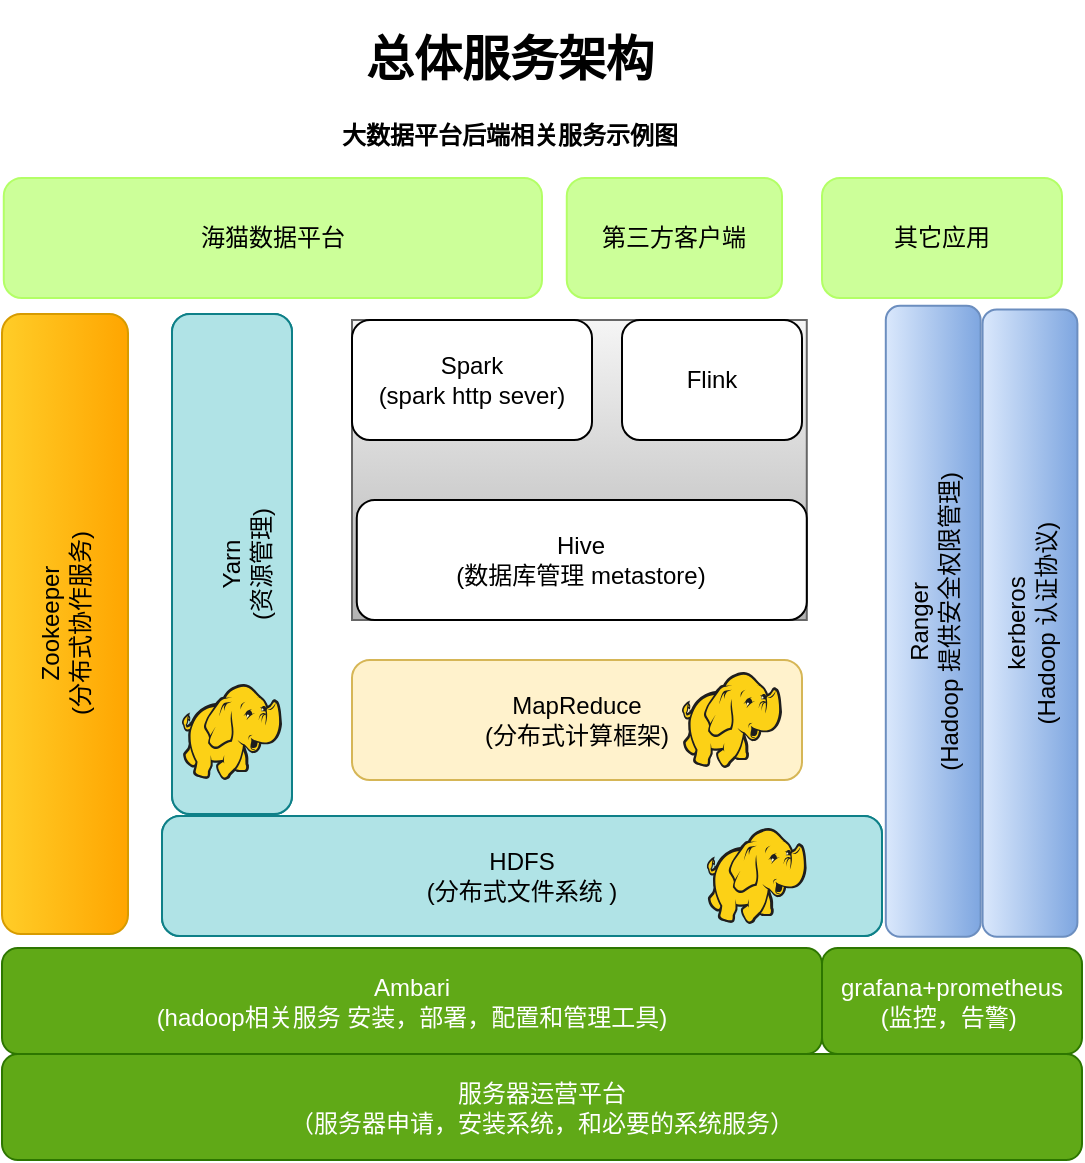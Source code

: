 <mxfile version="14.6.13" type="github">
  <diagram id="_y4zRp_UmyId21-Hul7x" name="Page-1">
    <mxGraphModel dx="981" dy="526" grid="1" gridSize="10" guides="1" tooltips="1" connect="1" arrows="1" fold="1" page="1" pageScale="1" pageWidth="827" pageHeight="1169" math="0" shadow="0">
      <root>
        <mxCell id="0" />
        <mxCell id="1" parent="0" />
        <mxCell id="7UA-1CkDOlzAfWWB-_jW-8" value="&lt;h1&gt;总体服务架构&lt;/h1&gt;&lt;p&gt;大数据平台后端相关服务示例图&lt;/p&gt;" style="text;html=1;spacing=5;spacingTop=-20;whiteSpace=wrap;overflow=hidden;rounded=0;fontStyle=1;align=center;rotation=0;" vertex="1" parent="1">
          <mxGeometry x="319" y="100" width="190" height="66.5" as="geometry" />
        </mxCell>
        <mxCell id="7UA-1CkDOlzAfWWB-_jW-21" value="Zookeeper&lt;br&gt;(分布式协作服务)" style="rounded=1;whiteSpace=wrap;html=1;rotation=-90;fillColor=#ffcd28;strokeColor=#d79b00;gradientColor=#ffa500;" vertex="1" parent="1">
          <mxGeometry x="36.5" y="370.5" width="310" height="63" as="geometry" />
        </mxCell>
        <mxCell id="7UA-1CkDOlzAfWWB-_jW-39" value="海猫数据平台" style="rounded=1;whiteSpace=wrap;html=1;strokeColor=#B3FF66;fillColor=#CCFF99;" vertex="1" parent="1">
          <mxGeometry x="160.89" y="179" width="269.11" height="60" as="geometry" />
        </mxCell>
        <mxCell id="7UA-1CkDOlzAfWWB-_jW-23" value="MapReduce&lt;br&gt;(分布式计算框架)" style="rounded=1;whiteSpace=wrap;html=1;fillColor=#fff2cc;strokeColor=#d6b656;" vertex="1" parent="1">
          <mxGeometry x="335" y="420" width="225" height="60" as="geometry" />
        </mxCell>
        <mxCell id="7UA-1CkDOlzAfWWB-_jW-22" value="HDFS&lt;br&gt;(分布式文件系统 )" style="rounded=1;whiteSpace=wrap;html=1;fillColor=#b0e3e6;strokeColor=#0e8088;" vertex="1" parent="1">
          <mxGeometry x="240" y="498" width="360" height="60" as="geometry" />
        </mxCell>
        <mxCell id="7UA-1CkDOlzAfWWB-_jW-25" value="&lt;br&gt;Yarn&lt;br&gt;(资源管理)" style="rounded=1;whiteSpace=wrap;html=1;rotation=-90;fillColor=#b0e3e6;strokeColor=#0e8088;" vertex="1" parent="1">
          <mxGeometry x="150" y="342" width="250" height="60" as="geometry" />
        </mxCell>
        <mxCell id="7UA-1CkDOlzAfWWB-_jW-15" value="" style="aspect=fixed;html=1;points=[];align=center;image;fontSize=12;image=img/lib/mscae/HDInsight.svg;fillColor=#60a917;strokeColor=#2D7600;fontColor=#ffffff;" vertex="1" parent="1">
          <mxGeometry x="512.39" y="504" width="50" height="48" as="geometry" />
        </mxCell>
        <mxCell id="7UA-1CkDOlzAfWWB-_jW-32" value="" style="aspect=fixed;html=1;points=[];align=center;image;fontSize=12;image=img/lib/mscae/HDInsight.svg;fillColor=#60a917;strokeColor=#2D7600;fontColor=#ffffff;" vertex="1" parent="1">
          <mxGeometry x="250" y="432" width="50" height="48" as="geometry" />
        </mxCell>
        <mxCell id="7UA-1CkDOlzAfWWB-_jW-42" value="HDFS&lt;br&gt;(分布式文件系统 )" style="rounded=1;whiteSpace=wrap;html=1;fillColor=#b0e3e6;strokeColor=#0e8088;" vertex="1" parent="1">
          <mxGeometry x="240" y="498" width="360" height="60" as="geometry" />
        </mxCell>
        <mxCell id="7UA-1CkDOlzAfWWB-_jW-43" value="&lt;br&gt;Yarn&lt;br&gt;(资源管理)" style="rounded=1;whiteSpace=wrap;html=1;rotation=-90;fillColor=#b0e3e6;strokeColor=#0e8088;" vertex="1" parent="1">
          <mxGeometry x="150" y="342" width="250" height="60" as="geometry" />
        </mxCell>
        <mxCell id="7UA-1CkDOlzAfWWB-_jW-44" value="" style="aspect=fixed;html=1;points=[];align=center;image;fontSize=12;image=img/lib/mscae/HDInsight.svg;fillColor=#60a917;strokeColor=#2D7600;fontColor=#ffffff;" vertex="1" parent="1">
          <mxGeometry x="512.39" y="504" width="50" height="48" as="geometry" />
        </mxCell>
        <mxCell id="7UA-1CkDOlzAfWWB-_jW-45" value="" style="aspect=fixed;html=1;points=[];align=center;image;fontSize=12;image=img/lib/mscae/HDInsight.svg;fillColor=#60a917;strokeColor=#2D7600;fontColor=#ffffff;" vertex="1" parent="1">
          <mxGeometry x="250" y="432" width="50" height="48" as="geometry" />
        </mxCell>
        <mxCell id="7UA-1CkDOlzAfWWB-_jW-29" value="Ranger&lt;br&gt;(Hadoop 提供安全权限管理)" style="rounded=1;whiteSpace=wrap;html=1;rotation=-90;gradientColor=#7ea6e0;fillColor=#dae8fc;strokeColor=#6c8ebf;" vertex="1" parent="1">
          <mxGeometry x="467.91" y="376.91" width="315.39" height="47.42" as="geometry" />
        </mxCell>
        <mxCell id="7UA-1CkDOlzAfWWB-_jW-31" value="kerberos&lt;br&gt;(Hadoop 认证协议)" style="rounded=1;whiteSpace=wrap;html=1;rotation=-90;gradientColor=#7ea6e0;fillColor=#dae8fc;strokeColor=#6c8ebf;" vertex="1" parent="1">
          <mxGeometry x="517.19" y="377.8" width="313.61" height="47.42" as="geometry" />
        </mxCell>
        <mxCell id="7UA-1CkDOlzAfWWB-_jW-51" value="第三方客户端" style="rounded=1;whiteSpace=wrap;html=1;strokeColor=#B3FF66;fillColor=#CCFF99;" vertex="1" parent="1">
          <mxGeometry x="442.39" y="179" width="107.61" height="60" as="geometry" />
        </mxCell>
        <mxCell id="7UA-1CkDOlzAfWWB-_jW-52" value="其它应用" style="rounded=1;whiteSpace=wrap;html=1;strokeColor=#B3FF66;fillColor=#CCFF99;" vertex="1" parent="1">
          <mxGeometry x="570" y="179" width="120" height="60" as="geometry" />
        </mxCell>
        <mxCell id="7UA-1CkDOlzAfWWB-_jW-53" value="" style="group;gradientColor=#b3b3b3;fillColor=#f5f5f5;strokeColor=#666666;" vertex="1" connectable="0" parent="1">
          <mxGeometry x="335" y="250" width="227.39" height="150" as="geometry" />
        </mxCell>
        <mxCell id="7UA-1CkDOlzAfWWB-_jW-48" value="Hive&lt;br&gt;(数据库管理 metastore)" style="rounded=1;whiteSpace=wrap;html=1;" vertex="1" parent="7UA-1CkDOlzAfWWB-_jW-53">
          <mxGeometry x="2.39" y="90" width="225" height="60" as="geometry" />
        </mxCell>
        <mxCell id="7UA-1CkDOlzAfWWB-_jW-49" value="Flink" style="rounded=1;whiteSpace=wrap;html=1;" vertex="1" parent="7UA-1CkDOlzAfWWB-_jW-53">
          <mxGeometry x="135" width="90" height="60" as="geometry" />
        </mxCell>
        <mxCell id="7UA-1CkDOlzAfWWB-_jW-47" value="Spark&lt;br&gt;(spark http sever)" style="rounded=1;whiteSpace=wrap;html=1;" vertex="1" parent="7UA-1CkDOlzAfWWB-_jW-53">
          <mxGeometry width="120" height="60" as="geometry" />
        </mxCell>
        <mxCell id="7UA-1CkDOlzAfWWB-_jW-19" value="服务器运营平台&lt;br&gt;（服务器申请，安装系统，和必要的系统服务）" style="rounded=1;whiteSpace=wrap;html=1;fillColor=#60a917;strokeColor=#2D7600;fontColor=#ffffff;" vertex="1" parent="1">
          <mxGeometry x="160" y="617" width="540" height="53" as="geometry" />
        </mxCell>
        <mxCell id="7UA-1CkDOlzAfWWB-_jW-20" value="Ambari&lt;br&gt;(hadoop相关服务 安装，部署，配置和管理工具)" style="rounded=1;whiteSpace=wrap;html=1;fillColor=#60a917;strokeColor=#2D7600;fontColor=#ffffff;" vertex="1" parent="1">
          <mxGeometry x="160" y="564" width="410" height="53" as="geometry" />
        </mxCell>
        <mxCell id="7UA-1CkDOlzAfWWB-_jW-54" value="grafana+prometheus&lt;br&gt;(监控，告警)&amp;nbsp;" style="rounded=1;whiteSpace=wrap;html=1;strokeColor=#2D7600;fillColor=#60a917;fontColor=#ffffff;" vertex="1" parent="1">
          <mxGeometry x="570" y="564" width="130" height="53" as="geometry" />
        </mxCell>
        <mxCell id="7UA-1CkDOlzAfWWB-_jW-55" value="" style="aspect=fixed;html=1;points=[];align=center;image;fontSize=12;image=img/lib/mscae/HDInsight.svg;fillColor=#60a917;strokeColor=#2D7600;fontColor=#ffffff;" vertex="1" parent="1">
          <mxGeometry x="500" y="426" width="50" height="48" as="geometry" />
        </mxCell>
      </root>
    </mxGraphModel>
  </diagram>
</mxfile>
